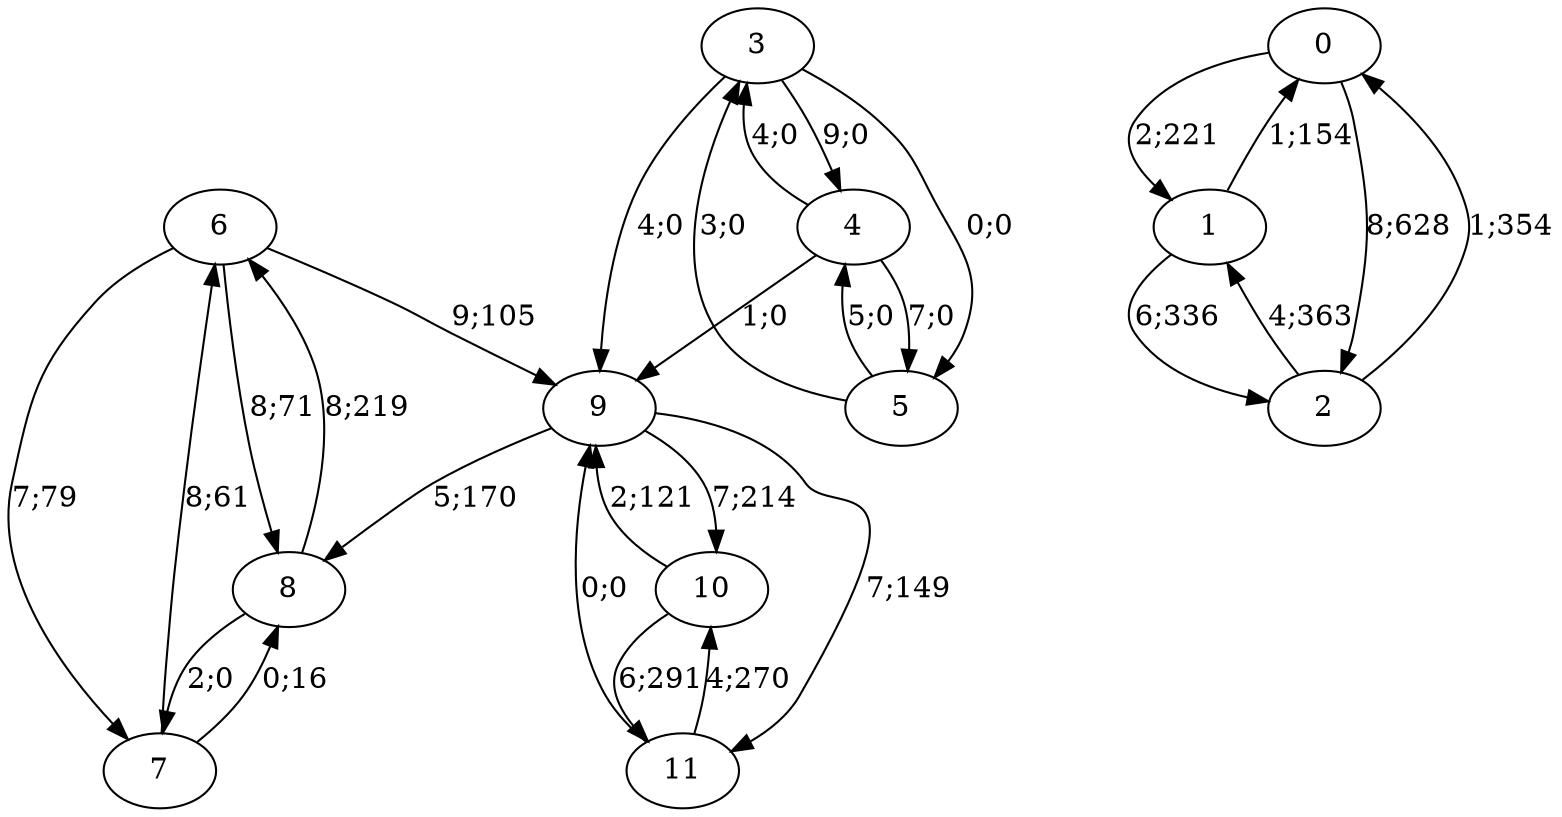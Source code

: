 digraph graph5344 {














6 -> 9 [color=black,label="9;105"]
6 -> 7 [color=black,label="7;79"]
6 -> 8 [color=black,label="8;71"]


7 -> 6 [color=black,label="8;61"]
7 -> 8 [color=black,label="0;16"]


8 -> 6 [color=black,label="8;219"]
8 -> 7 [color=black,label="2;0"]


























9 -> 8 [color=black,label="5;170"]
9 -> 10 [color=black,label="7;214"]
9 -> 11 [color=black,label="7;149"]


10 -> 9 [color=black,label="2;121"]
10 -> 11 [color=black,label="6;291"]


11 -> 9 [color=black,label="0;0"]
11 -> 10 [color=black,label="4;270"]








3 -> 9 [color=black,label="4;0"]
3 -> 4 [color=black,label="9;0"]
3 -> 5 [color=black,label="0;0"]


4 -> 9 [color=black,label="1;0"]
4 -> 3 [color=black,label="4;0"]
4 -> 5 [color=black,label="7;0"]


5 -> 3 [color=black,label="3;0"]
5 -> 4 [color=black,label="5;0"]














0 -> 1 [color=black,label="2;221"]
0 -> 2 [color=black,label="8;628"]


1 -> 0 [color=black,label="1;154"]
1 -> 2 [color=black,label="6;336"]


2 -> 0 [color=black,label="1;354"]
2 -> 1 [color=black,label="4;363"]



















}